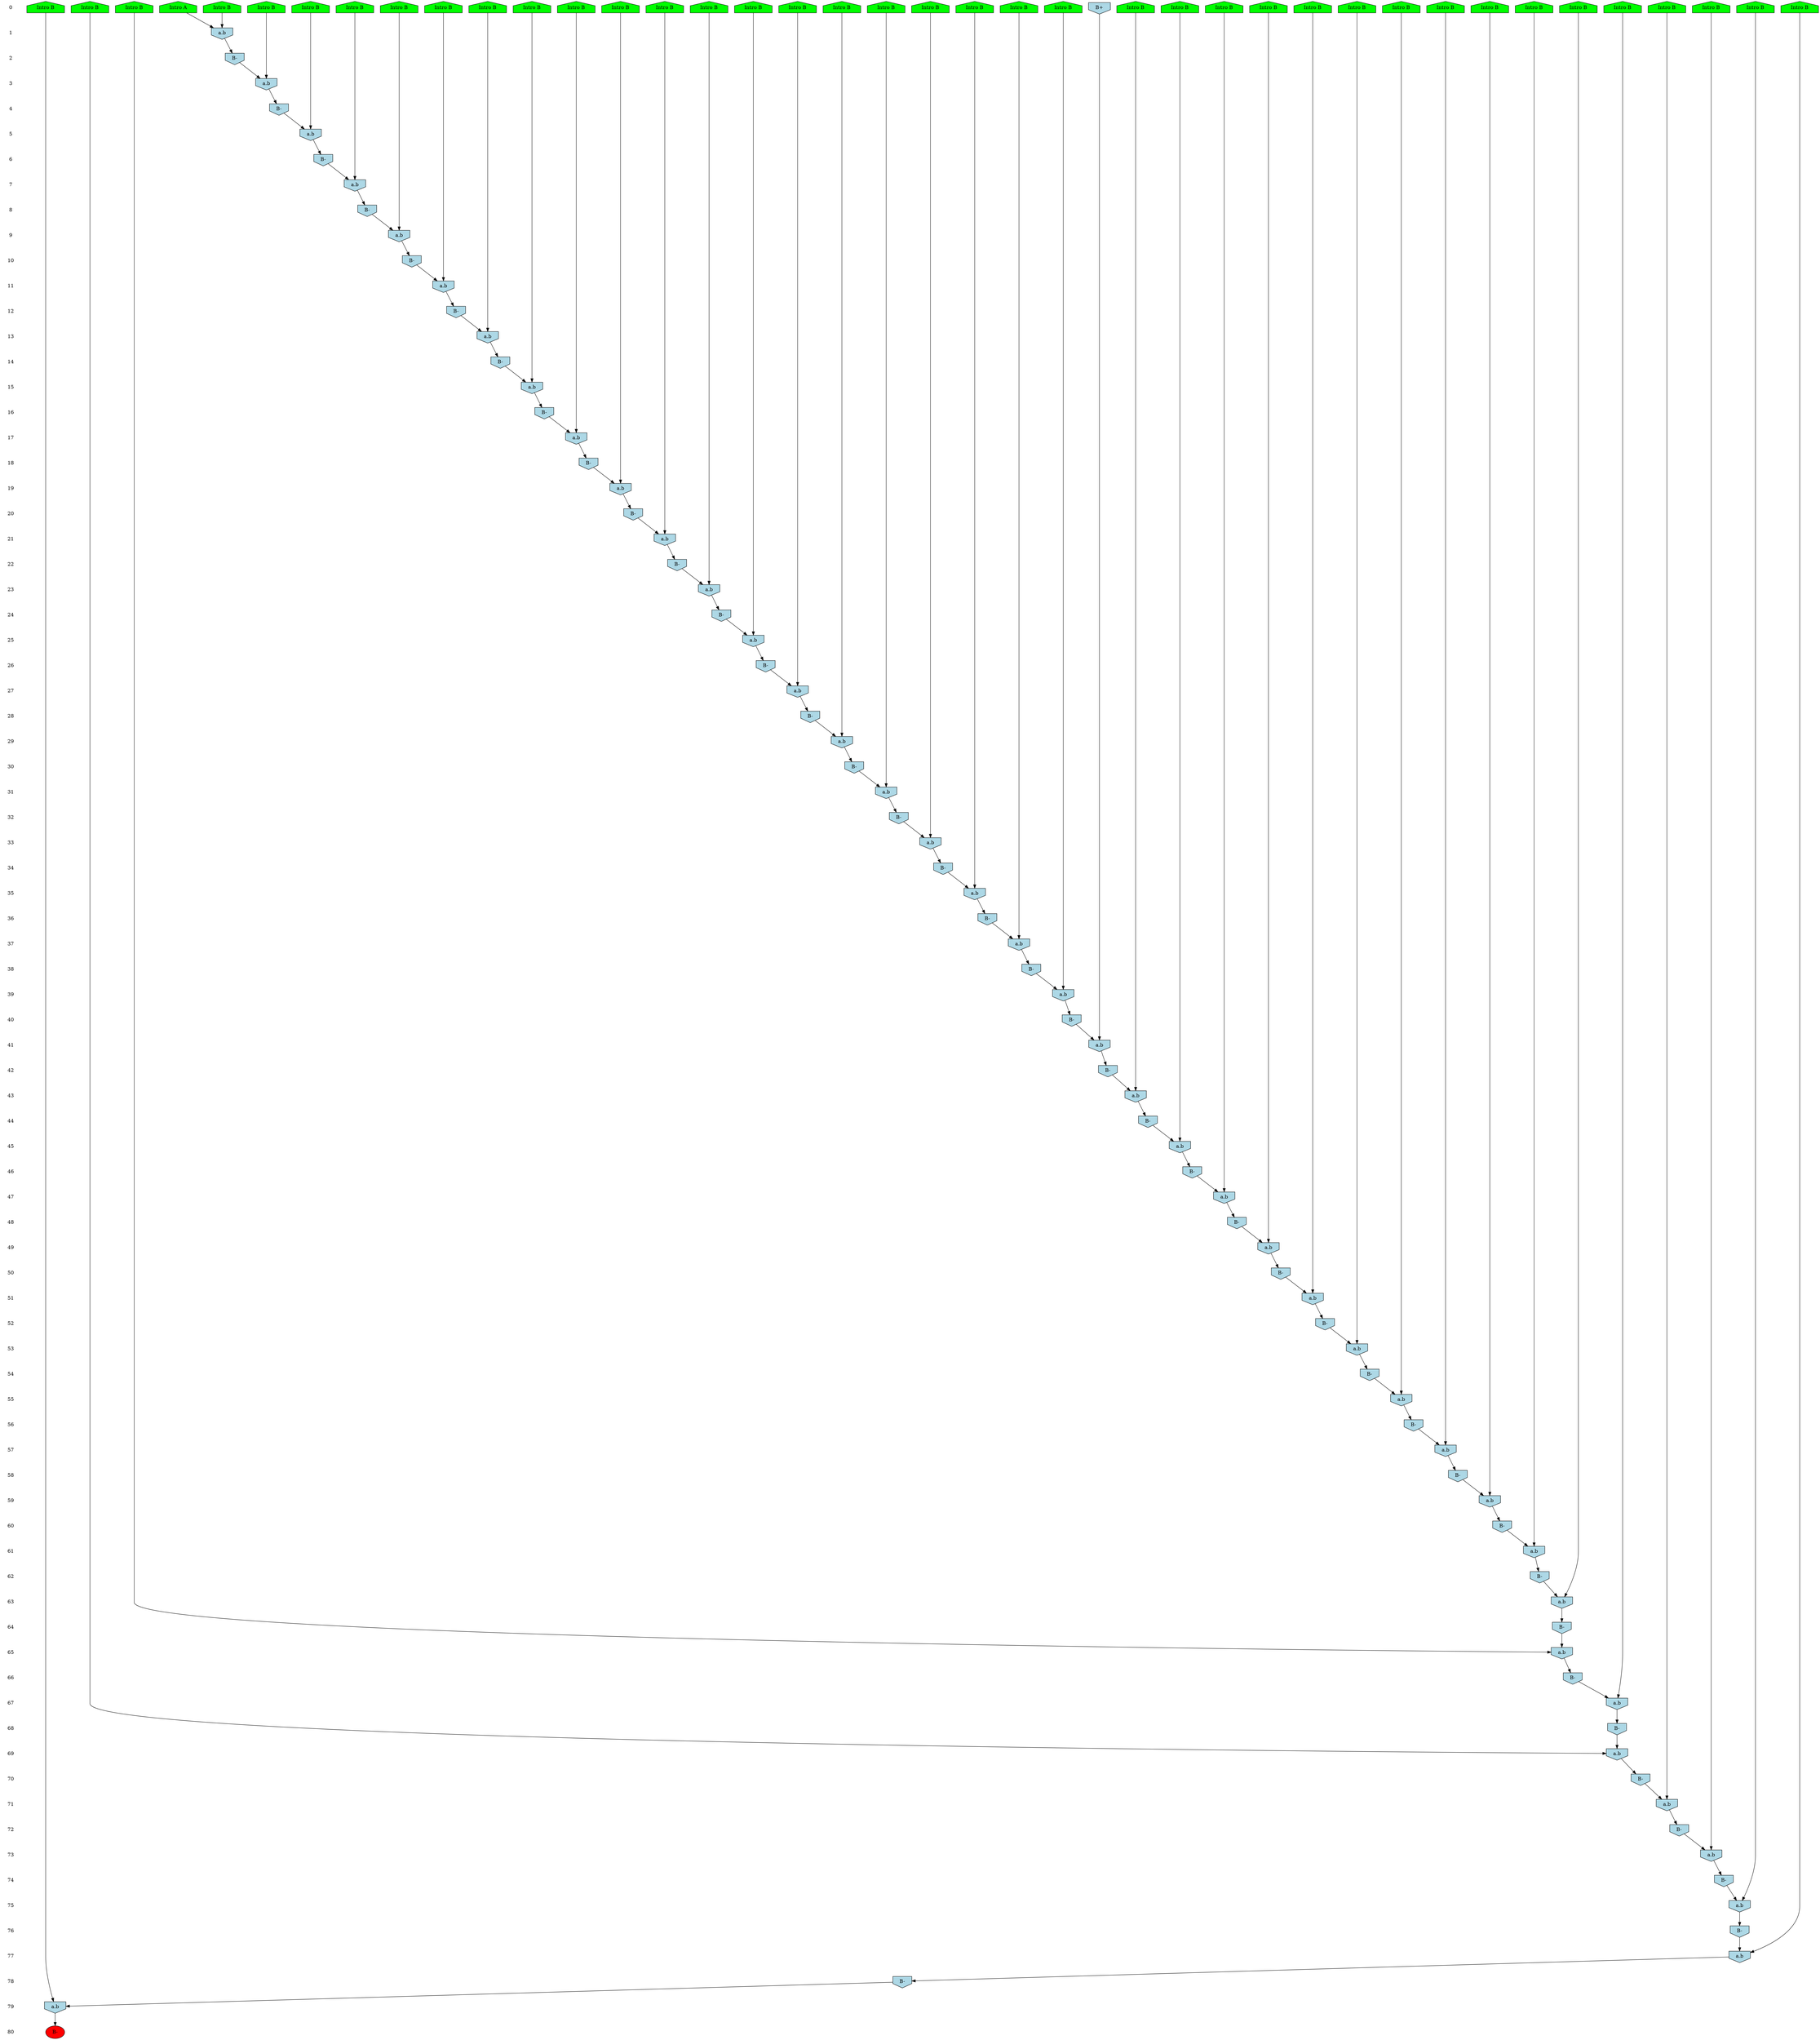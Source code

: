 /* Compression of 1 causal flows obtained in average at 3.599769E+01 t.u */
/* Compressed causal flows were: [40] */
digraph G{
 ranksep=.5 ; 
{ rank = same ; "0" [shape=plaintext] ; node_1 [label ="Intro B", shape=house, style=filled, fillcolor=green] ;
node_2 [label ="Intro B", shape=house, style=filled, fillcolor=green] ;
node_3 [label ="Intro B", shape=house, style=filled, fillcolor=green] ;
node_4 [label ="Intro B", shape=house, style=filled, fillcolor=green] ;
node_5 [label ="Intro B", shape=house, style=filled, fillcolor=green] ;
node_6 [label ="Intro B", shape=house, style=filled, fillcolor=green] ;
node_7 [label ="Intro B", shape=house, style=filled, fillcolor=green] ;
node_8 [label ="Intro B", shape=house, style=filled, fillcolor=green] ;
node_9 [label ="Intro B", shape=house, style=filled, fillcolor=green] ;
node_10 [label ="Intro B", shape=house, style=filled, fillcolor=green] ;
node_11 [label ="Intro B", shape=house, style=filled, fillcolor=green] ;
node_12 [label ="Intro B", shape=house, style=filled, fillcolor=green] ;
node_13 [label ="Intro B", shape=house, style=filled, fillcolor=green] ;
node_14 [label ="Intro B", shape=house, style=filled, fillcolor=green] ;
node_15 [label ="Intro B", shape=house, style=filled, fillcolor=green] ;
node_16 [label ="Intro B", shape=house, style=filled, fillcolor=green] ;
node_17 [label ="Intro B", shape=house, style=filled, fillcolor=green] ;
node_18 [label ="Intro B", shape=house, style=filled, fillcolor=green] ;
node_19 [label ="Intro B", shape=house, style=filled, fillcolor=green] ;
node_20 [label ="Intro B", shape=house, style=filled, fillcolor=green] ;
node_21 [label ="Intro B", shape=house, style=filled, fillcolor=green] ;
node_22 [label ="Intro B", shape=house, style=filled, fillcolor=green] ;
node_23 [label ="Intro B", shape=house, style=filled, fillcolor=green] ;
node_24 [label ="Intro B", shape=house, style=filled, fillcolor=green] ;
node_25 [label ="Intro B", shape=house, style=filled, fillcolor=green] ;
node_26 [label ="Intro B", shape=house, style=filled, fillcolor=green] ;
node_27 [label ="Intro B", shape=house, style=filled, fillcolor=green] ;
node_28 [label ="Intro B", shape=house, style=filled, fillcolor=green] ;
node_29 [label ="Intro B", shape=house, style=filled, fillcolor=green] ;
node_30 [label ="Intro B", shape=house, style=filled, fillcolor=green] ;
node_31 [label ="Intro B", shape=house, style=filled, fillcolor=green] ;
node_32 [label ="Intro B", shape=house, style=filled, fillcolor=green] ;
node_33 [label ="Intro B", shape=house, style=filled, fillcolor=green] ;
node_34 [label ="Intro B", shape=house, style=filled, fillcolor=green] ;
node_35 [label ="Intro B", shape=house, style=filled, fillcolor=green] ;
node_36 [label ="Intro B", shape=house, style=filled, fillcolor=green] ;
node_37 [label ="Intro B", shape=house, style=filled, fillcolor=green] ;
node_38 [label ="Intro B", shape=house, style=filled, fillcolor=green] ;
node_39 [label ="Intro B", shape=house, style=filled, fillcolor=green] ;
node_40 [label ="Intro A", shape=house, style=filled, fillcolor=green] ;
node_54 [label="B+", shape=invhouse, style=filled, fillcolor = lightblue] ;
}
{ rank = same ; "1" [shape=plaintext] ; node_41 [label="a.b", shape=invhouse, style=filled, fillcolor = lightblue] ;
}
{ rank = same ; "2" [shape=plaintext] ; node_42 [label="B-", shape=invhouse, style=filled, fillcolor = lightblue] ;
}
{ rank = same ; "3" [shape=plaintext] ; node_43 [label="a.b", shape=invhouse, style=filled, fillcolor = lightblue] ;
}
{ rank = same ; "4" [shape=plaintext] ; node_44 [label="B-", shape=invhouse, style=filled, fillcolor = lightblue] ;
}
{ rank = same ; "5" [shape=plaintext] ; node_45 [label="a.b", shape=invhouse, style=filled, fillcolor = lightblue] ;
}
{ rank = same ; "6" [shape=plaintext] ; node_46 [label="B-", shape=invhouse, style=filled, fillcolor = lightblue] ;
}
{ rank = same ; "7" [shape=plaintext] ; node_47 [label="a.b", shape=invhouse, style=filled, fillcolor = lightblue] ;
}
{ rank = same ; "8" [shape=plaintext] ; node_48 [label="B-", shape=invhouse, style=filled, fillcolor = lightblue] ;
}
{ rank = same ; "9" [shape=plaintext] ; node_49 [label="a.b", shape=invhouse, style=filled, fillcolor = lightblue] ;
}
{ rank = same ; "10" [shape=plaintext] ; node_50 [label="B-", shape=invhouse, style=filled, fillcolor = lightblue] ;
}
{ rank = same ; "11" [shape=plaintext] ; node_51 [label="a.b", shape=invhouse, style=filled, fillcolor = lightblue] ;
}
{ rank = same ; "12" [shape=plaintext] ; node_52 [label="B-", shape=invhouse, style=filled, fillcolor = lightblue] ;
}
{ rank = same ; "13" [shape=plaintext] ; node_53 [label="a.b", shape=invhouse, style=filled, fillcolor = lightblue] ;
}
{ rank = same ; "14" [shape=plaintext] ; node_55 [label="B-", shape=invhouse, style=filled, fillcolor = lightblue] ;
}
{ rank = same ; "15" [shape=plaintext] ; node_56 [label="a.b", shape=invhouse, style=filled, fillcolor = lightblue] ;
}
{ rank = same ; "16" [shape=plaintext] ; node_57 [label="B-", shape=invhouse, style=filled, fillcolor = lightblue] ;
}
{ rank = same ; "17" [shape=plaintext] ; node_58 [label="a.b", shape=invhouse, style=filled, fillcolor = lightblue] ;
}
{ rank = same ; "18" [shape=plaintext] ; node_59 [label="B-", shape=invhouse, style=filled, fillcolor = lightblue] ;
}
{ rank = same ; "19" [shape=plaintext] ; node_60 [label="a.b", shape=invhouse, style=filled, fillcolor = lightblue] ;
}
{ rank = same ; "20" [shape=plaintext] ; node_61 [label="B-", shape=invhouse, style=filled, fillcolor = lightblue] ;
}
{ rank = same ; "21" [shape=plaintext] ; node_62 [label="a.b", shape=invhouse, style=filled, fillcolor = lightblue] ;
}
{ rank = same ; "22" [shape=plaintext] ; node_63 [label="B-", shape=invhouse, style=filled, fillcolor = lightblue] ;
}
{ rank = same ; "23" [shape=plaintext] ; node_64 [label="a.b", shape=invhouse, style=filled, fillcolor = lightblue] ;
}
{ rank = same ; "24" [shape=plaintext] ; node_65 [label="B-", shape=invhouse, style=filled, fillcolor = lightblue] ;
}
{ rank = same ; "25" [shape=plaintext] ; node_66 [label="a.b", shape=invhouse, style=filled, fillcolor = lightblue] ;
}
{ rank = same ; "26" [shape=plaintext] ; node_67 [label="B-", shape=invhouse, style=filled, fillcolor = lightblue] ;
}
{ rank = same ; "27" [shape=plaintext] ; node_68 [label="a.b", shape=invhouse, style=filled, fillcolor = lightblue] ;
}
{ rank = same ; "28" [shape=plaintext] ; node_69 [label="B-", shape=invhouse, style=filled, fillcolor = lightblue] ;
}
{ rank = same ; "29" [shape=plaintext] ; node_70 [label="a.b", shape=invhouse, style=filled, fillcolor = lightblue] ;
}
{ rank = same ; "30" [shape=plaintext] ; node_71 [label="B-", shape=invhouse, style=filled, fillcolor = lightblue] ;
}
{ rank = same ; "31" [shape=plaintext] ; node_72 [label="a.b", shape=invhouse, style=filled, fillcolor = lightblue] ;
}
{ rank = same ; "32" [shape=plaintext] ; node_73 [label="B-", shape=invhouse, style=filled, fillcolor = lightblue] ;
}
{ rank = same ; "33" [shape=plaintext] ; node_74 [label="a.b", shape=invhouse, style=filled, fillcolor = lightblue] ;
}
{ rank = same ; "34" [shape=plaintext] ; node_75 [label="B-", shape=invhouse, style=filled, fillcolor = lightblue] ;
}
{ rank = same ; "35" [shape=plaintext] ; node_76 [label="a.b", shape=invhouse, style=filled, fillcolor = lightblue] ;
}
{ rank = same ; "36" [shape=plaintext] ; node_77 [label="B-", shape=invhouse, style=filled, fillcolor = lightblue] ;
}
{ rank = same ; "37" [shape=plaintext] ; node_78 [label="a.b", shape=invhouse, style=filled, fillcolor = lightblue] ;
}
{ rank = same ; "38" [shape=plaintext] ; node_79 [label="B-", shape=invhouse, style=filled, fillcolor = lightblue] ;
}
{ rank = same ; "39" [shape=plaintext] ; node_80 [label="a.b", shape=invhouse, style=filled, fillcolor = lightblue] ;
}
{ rank = same ; "40" [shape=plaintext] ; node_81 [label="B-", shape=invhouse, style=filled, fillcolor = lightblue] ;
}
{ rank = same ; "41" [shape=plaintext] ; node_82 [label="a.b", shape=invhouse, style=filled, fillcolor = lightblue] ;
}
{ rank = same ; "42" [shape=plaintext] ; node_83 [label="B-", shape=invhouse, style=filled, fillcolor = lightblue] ;
}
{ rank = same ; "43" [shape=plaintext] ; node_84 [label="a.b", shape=invhouse, style=filled, fillcolor = lightblue] ;
}
{ rank = same ; "44" [shape=plaintext] ; node_85 [label="B-", shape=invhouse, style=filled, fillcolor = lightblue] ;
}
{ rank = same ; "45" [shape=plaintext] ; node_86 [label="a.b", shape=invhouse, style=filled, fillcolor = lightblue] ;
}
{ rank = same ; "46" [shape=plaintext] ; node_87 [label="B-", shape=invhouse, style=filled, fillcolor = lightblue] ;
}
{ rank = same ; "47" [shape=plaintext] ; node_88 [label="a.b", shape=invhouse, style=filled, fillcolor = lightblue] ;
}
{ rank = same ; "48" [shape=plaintext] ; node_89 [label="B-", shape=invhouse, style=filled, fillcolor = lightblue] ;
}
{ rank = same ; "49" [shape=plaintext] ; node_90 [label="a.b", shape=invhouse, style=filled, fillcolor = lightblue] ;
}
{ rank = same ; "50" [shape=plaintext] ; node_91 [label="B-", shape=invhouse, style=filled, fillcolor = lightblue] ;
}
{ rank = same ; "51" [shape=plaintext] ; node_92 [label="a.b", shape=invhouse, style=filled, fillcolor = lightblue] ;
}
{ rank = same ; "52" [shape=plaintext] ; node_93 [label="B-", shape=invhouse, style=filled, fillcolor = lightblue] ;
}
{ rank = same ; "53" [shape=plaintext] ; node_94 [label="a.b", shape=invhouse, style=filled, fillcolor = lightblue] ;
}
{ rank = same ; "54" [shape=plaintext] ; node_95 [label="B-", shape=invhouse, style=filled, fillcolor = lightblue] ;
}
{ rank = same ; "55" [shape=plaintext] ; node_96 [label="a.b", shape=invhouse, style=filled, fillcolor = lightblue] ;
}
{ rank = same ; "56" [shape=plaintext] ; node_97 [label="B-", shape=invhouse, style=filled, fillcolor = lightblue] ;
}
{ rank = same ; "57" [shape=plaintext] ; node_98 [label="a.b", shape=invhouse, style=filled, fillcolor = lightblue] ;
}
{ rank = same ; "58" [shape=plaintext] ; node_99 [label="B-", shape=invhouse, style=filled, fillcolor = lightblue] ;
}
{ rank = same ; "59" [shape=plaintext] ; node_100 [label="a.b", shape=invhouse, style=filled, fillcolor = lightblue] ;
}
{ rank = same ; "60" [shape=plaintext] ; node_101 [label="B-", shape=invhouse, style=filled, fillcolor = lightblue] ;
}
{ rank = same ; "61" [shape=plaintext] ; node_102 [label="a.b", shape=invhouse, style=filled, fillcolor = lightblue] ;
}
{ rank = same ; "62" [shape=plaintext] ; node_103 [label="B-", shape=invhouse, style=filled, fillcolor = lightblue] ;
}
{ rank = same ; "63" [shape=plaintext] ; node_104 [label="a.b", shape=invhouse, style=filled, fillcolor = lightblue] ;
}
{ rank = same ; "64" [shape=plaintext] ; node_105 [label="B-", shape=invhouse, style=filled, fillcolor = lightblue] ;
}
{ rank = same ; "65" [shape=plaintext] ; node_106 [label="a.b", shape=invhouse, style=filled, fillcolor = lightblue] ;
}
{ rank = same ; "66" [shape=plaintext] ; node_107 [label="B-", shape=invhouse, style=filled, fillcolor = lightblue] ;
}
{ rank = same ; "67" [shape=plaintext] ; node_108 [label="a.b", shape=invhouse, style=filled, fillcolor = lightblue] ;
}
{ rank = same ; "68" [shape=plaintext] ; node_109 [label="B-", shape=invhouse, style=filled, fillcolor = lightblue] ;
}
{ rank = same ; "69" [shape=plaintext] ; node_110 [label="a.b", shape=invhouse, style=filled, fillcolor = lightblue] ;
}
{ rank = same ; "70" [shape=plaintext] ; node_111 [label="B-", shape=invhouse, style=filled, fillcolor = lightblue] ;
}
{ rank = same ; "71" [shape=plaintext] ; node_112 [label="a.b", shape=invhouse, style=filled, fillcolor = lightblue] ;
}
{ rank = same ; "72" [shape=plaintext] ; node_113 [label="B-", shape=invhouse, style=filled, fillcolor = lightblue] ;
}
{ rank = same ; "73" [shape=plaintext] ; node_114 [label="a.b", shape=invhouse, style=filled, fillcolor = lightblue] ;
}
{ rank = same ; "74" [shape=plaintext] ; node_115 [label="B-", shape=invhouse, style=filled, fillcolor = lightblue] ;
}
{ rank = same ; "75" [shape=plaintext] ; node_116 [label="a.b", shape=invhouse, style=filled, fillcolor = lightblue] ;
}
{ rank = same ; "76" [shape=plaintext] ; node_117 [label="B-", shape=invhouse, style=filled, fillcolor = lightblue] ;
}
{ rank = same ; "77" [shape=plaintext] ; node_118 [label="a.b", shape=invhouse, style=filled, fillcolor = lightblue] ;
}
{ rank = same ; "78" [shape=plaintext] ; node_119 [label="B-", shape=invhouse, style=filled, fillcolor = lightblue] ;
}
{ rank = same ; "79" [shape=plaintext] ; node_120 [label="a.b", shape=invhouse, style=filled, fillcolor = lightblue] ;
}
{ rank = same ; "80" [shape=plaintext] ; node_121 [label ="B-", style=filled, fillcolor=red] ;
}
"0" -> "1" [style="invis"]; 
"1" -> "2" [style="invis"]; 
"2" -> "3" [style="invis"]; 
"3" -> "4" [style="invis"]; 
"4" -> "5" [style="invis"]; 
"5" -> "6" [style="invis"]; 
"6" -> "7" [style="invis"]; 
"7" -> "8" [style="invis"]; 
"8" -> "9" [style="invis"]; 
"9" -> "10" [style="invis"]; 
"10" -> "11" [style="invis"]; 
"11" -> "12" [style="invis"]; 
"12" -> "13" [style="invis"]; 
"13" -> "14" [style="invis"]; 
"14" -> "15" [style="invis"]; 
"15" -> "16" [style="invis"]; 
"16" -> "17" [style="invis"]; 
"17" -> "18" [style="invis"]; 
"18" -> "19" [style="invis"]; 
"19" -> "20" [style="invis"]; 
"20" -> "21" [style="invis"]; 
"21" -> "22" [style="invis"]; 
"22" -> "23" [style="invis"]; 
"23" -> "24" [style="invis"]; 
"24" -> "25" [style="invis"]; 
"25" -> "26" [style="invis"]; 
"26" -> "27" [style="invis"]; 
"27" -> "28" [style="invis"]; 
"28" -> "29" [style="invis"]; 
"29" -> "30" [style="invis"]; 
"30" -> "31" [style="invis"]; 
"31" -> "32" [style="invis"]; 
"32" -> "33" [style="invis"]; 
"33" -> "34" [style="invis"]; 
"34" -> "35" [style="invis"]; 
"35" -> "36" [style="invis"]; 
"36" -> "37" [style="invis"]; 
"37" -> "38" [style="invis"]; 
"38" -> "39" [style="invis"]; 
"39" -> "40" [style="invis"]; 
"40" -> "41" [style="invis"]; 
"41" -> "42" [style="invis"]; 
"42" -> "43" [style="invis"]; 
"43" -> "44" [style="invis"]; 
"44" -> "45" [style="invis"]; 
"45" -> "46" [style="invis"]; 
"46" -> "47" [style="invis"]; 
"47" -> "48" [style="invis"]; 
"48" -> "49" [style="invis"]; 
"49" -> "50" [style="invis"]; 
"50" -> "51" [style="invis"]; 
"51" -> "52" [style="invis"]; 
"52" -> "53" [style="invis"]; 
"53" -> "54" [style="invis"]; 
"54" -> "55" [style="invis"]; 
"55" -> "56" [style="invis"]; 
"56" -> "57" [style="invis"]; 
"57" -> "58" [style="invis"]; 
"58" -> "59" [style="invis"]; 
"59" -> "60" [style="invis"]; 
"60" -> "61" [style="invis"]; 
"61" -> "62" [style="invis"]; 
"62" -> "63" [style="invis"]; 
"63" -> "64" [style="invis"]; 
"64" -> "65" [style="invis"]; 
"65" -> "66" [style="invis"]; 
"66" -> "67" [style="invis"]; 
"67" -> "68" [style="invis"]; 
"68" -> "69" [style="invis"]; 
"69" -> "70" [style="invis"]; 
"70" -> "71" [style="invis"]; 
"71" -> "72" [style="invis"]; 
"72" -> "73" [style="invis"]; 
"73" -> "74" [style="invis"]; 
"74" -> "75" [style="invis"]; 
"75" -> "76" [style="invis"]; 
"76" -> "77" [style="invis"]; 
"77" -> "78" [style="invis"]; 
"78" -> "79" [style="invis"]; 
"79" -> "80" [style="invis"]; 
node_4 -> node_41
node_40 -> node_41
node_41 -> node_42
node_14 -> node_43
node_42 -> node_43
node_43 -> node_44
node_11 -> node_45
node_44 -> node_45
node_45 -> node_46
node_36 -> node_47
node_46 -> node_47
node_47 -> node_48
node_7 -> node_49
node_48 -> node_49
node_49 -> node_50
node_26 -> node_51
node_50 -> node_51
node_51 -> node_52
node_28 -> node_53
node_52 -> node_53
node_53 -> node_55
node_33 -> node_56
node_55 -> node_56
node_56 -> node_57
node_16 -> node_58
node_57 -> node_58
node_58 -> node_59
node_5 -> node_60
node_59 -> node_60
node_60 -> node_61
node_37 -> node_62
node_61 -> node_62
node_62 -> node_63
node_12 -> node_64
node_63 -> node_64
node_64 -> node_65
node_35 -> node_66
node_65 -> node_66
node_66 -> node_67
node_21 -> node_68
node_67 -> node_68
node_68 -> node_69
node_17 -> node_70
node_69 -> node_70
node_70 -> node_71
node_3 -> node_72
node_71 -> node_72
node_72 -> node_73
node_23 -> node_74
node_73 -> node_74
node_74 -> node_75
node_10 -> node_76
node_75 -> node_76
node_76 -> node_77
node_9 -> node_78
node_77 -> node_78
node_78 -> node_79
node_15 -> node_80
node_79 -> node_80
node_80 -> node_81
node_54 -> node_82
node_81 -> node_82
node_82 -> node_83
node_30 -> node_84
node_83 -> node_84
node_84 -> node_85
node_25 -> node_86
node_85 -> node_86
node_86 -> node_87
node_20 -> node_88
node_87 -> node_88
node_88 -> node_89
node_24 -> node_90
node_89 -> node_90
node_90 -> node_91
node_38 -> node_92
node_91 -> node_92
node_92 -> node_93
node_8 -> node_94
node_93 -> node_94
node_94 -> node_95
node_18 -> node_96
node_95 -> node_96
node_96 -> node_97
node_2 -> node_98
node_97 -> node_98
node_98 -> node_99
node_32 -> node_100
node_99 -> node_100
node_100 -> node_101
node_6 -> node_102
node_101 -> node_102
node_102 -> node_103
node_27 -> node_104
node_103 -> node_104
node_104 -> node_105
node_1 -> node_106
node_105 -> node_106
node_106 -> node_107
node_29 -> node_108
node_107 -> node_108
node_108 -> node_109
node_13 -> node_110
node_109 -> node_110
node_110 -> node_111
node_22 -> node_112
node_111 -> node_112
node_112 -> node_113
node_31 -> node_114
node_113 -> node_114
node_114 -> node_115
node_19 -> node_116
node_115 -> node_116
node_116 -> node_117
node_34 -> node_118
node_117 -> node_118
node_118 -> node_119
node_39 -> node_120
node_119 -> node_120
node_120 -> node_121
}
/*
 Dot generation time: 0.000775
*/